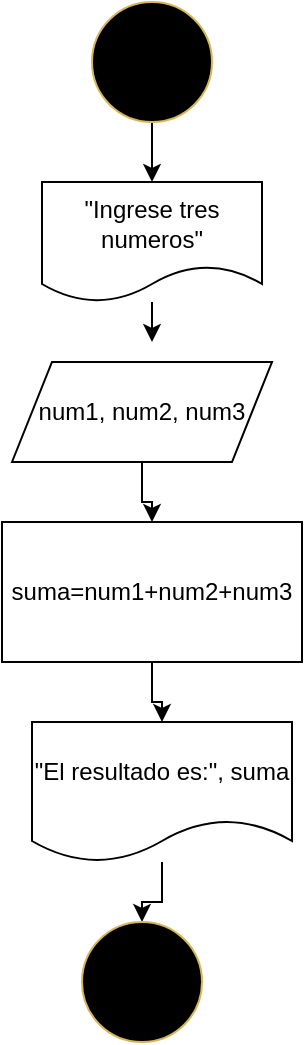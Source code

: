 <mxfile version="21.6.9" type="device">
  <diagram id="C5RBs43oDa-KdzZeNtuy" name="Page-1">
    <mxGraphModel dx="874" dy="478" grid="1" gridSize="10" guides="1" tooltips="1" connect="1" arrows="1" fold="1" page="1" pageScale="1" pageWidth="827" pageHeight="1169" math="0" shadow="0">
      <root>
        <mxCell id="WIyWlLk6GJQsqaUBKTNV-0" />
        <mxCell id="WIyWlLk6GJQsqaUBKTNV-1" parent="WIyWlLk6GJQsqaUBKTNV-0" />
        <mxCell id="gwwIZ51IinvGWYomJ2mv-6" style="edgeStyle=orthogonalEdgeStyle;rounded=0;orthogonalLoop=1;jettySize=auto;html=1;entryX=0.5;entryY=0;entryDx=0;entryDy=0;" edge="1" parent="WIyWlLk6GJQsqaUBKTNV-1" source="gwwIZ51IinvGWYomJ2mv-2" target="gwwIZ51IinvGWYomJ2mv-3">
          <mxGeometry relative="1" as="geometry" />
        </mxCell>
        <mxCell id="gwwIZ51IinvGWYomJ2mv-2" value="" style="ellipse;whiteSpace=wrap;html=1;aspect=fixed;fillColor=#000000;strokeColor=#d6b656;" vertex="1" parent="WIyWlLk6GJQsqaUBKTNV-1">
          <mxGeometry x="380" y="50" width="60" height="60" as="geometry" />
        </mxCell>
        <mxCell id="gwwIZ51IinvGWYomJ2mv-10" style="edgeStyle=orthogonalEdgeStyle;rounded=0;orthogonalLoop=1;jettySize=auto;html=1;" edge="1" parent="WIyWlLk6GJQsqaUBKTNV-1" source="gwwIZ51IinvGWYomJ2mv-3">
          <mxGeometry relative="1" as="geometry">
            <mxPoint x="410" y="220" as="targetPoint" />
          </mxGeometry>
        </mxCell>
        <mxCell id="gwwIZ51IinvGWYomJ2mv-3" value="&quot;Ingrese tres numeros&quot;" style="shape=document;whiteSpace=wrap;html=1;boundedLbl=1;" vertex="1" parent="WIyWlLk6GJQsqaUBKTNV-1">
          <mxGeometry x="355" y="140" width="110" height="60" as="geometry" />
        </mxCell>
        <mxCell id="gwwIZ51IinvGWYomJ2mv-11" value="" style="edgeStyle=orthogonalEdgeStyle;rounded=0;orthogonalLoop=1;jettySize=auto;html=1;" edge="1" parent="WIyWlLk6GJQsqaUBKTNV-1" source="gwwIZ51IinvGWYomJ2mv-4" target="gwwIZ51IinvGWYomJ2mv-5">
          <mxGeometry relative="1" as="geometry" />
        </mxCell>
        <mxCell id="gwwIZ51IinvGWYomJ2mv-4" value="num1, num2, num3" style="shape=parallelogram;perimeter=parallelogramPerimeter;whiteSpace=wrap;html=1;fixedSize=1;" vertex="1" parent="WIyWlLk6GJQsqaUBKTNV-1">
          <mxGeometry x="340" y="230" width="130" height="50" as="geometry" />
        </mxCell>
        <mxCell id="gwwIZ51IinvGWYomJ2mv-14" style="edgeStyle=orthogonalEdgeStyle;rounded=0;orthogonalLoop=1;jettySize=auto;html=1;entryX=0.5;entryY=0;entryDx=0;entryDy=0;" edge="1" parent="WIyWlLk6GJQsqaUBKTNV-1" source="gwwIZ51IinvGWYomJ2mv-5" target="gwwIZ51IinvGWYomJ2mv-12">
          <mxGeometry relative="1" as="geometry" />
        </mxCell>
        <mxCell id="gwwIZ51IinvGWYomJ2mv-5" value="suma=num1+num2+num3" style="rounded=0;whiteSpace=wrap;html=1;" vertex="1" parent="WIyWlLk6GJQsqaUBKTNV-1">
          <mxGeometry x="335" y="310" width="150" height="70" as="geometry" />
        </mxCell>
        <mxCell id="gwwIZ51IinvGWYomJ2mv-15" style="edgeStyle=orthogonalEdgeStyle;rounded=0;orthogonalLoop=1;jettySize=auto;html=1;" edge="1" parent="WIyWlLk6GJQsqaUBKTNV-1" source="gwwIZ51IinvGWYomJ2mv-12" target="gwwIZ51IinvGWYomJ2mv-13">
          <mxGeometry relative="1" as="geometry" />
        </mxCell>
        <mxCell id="gwwIZ51IinvGWYomJ2mv-12" value="&quot;El resultado es:&quot;, suma" style="shape=document;whiteSpace=wrap;html=1;boundedLbl=1;" vertex="1" parent="WIyWlLk6GJQsqaUBKTNV-1">
          <mxGeometry x="350" y="410" width="130" height="70" as="geometry" />
        </mxCell>
        <mxCell id="gwwIZ51IinvGWYomJ2mv-13" value="" style="ellipse;whiteSpace=wrap;html=1;aspect=fixed;fillColor=#000000;strokeColor=#d6b656;" vertex="1" parent="WIyWlLk6GJQsqaUBKTNV-1">
          <mxGeometry x="375" y="510" width="60" height="60" as="geometry" />
        </mxCell>
      </root>
    </mxGraphModel>
  </diagram>
</mxfile>
